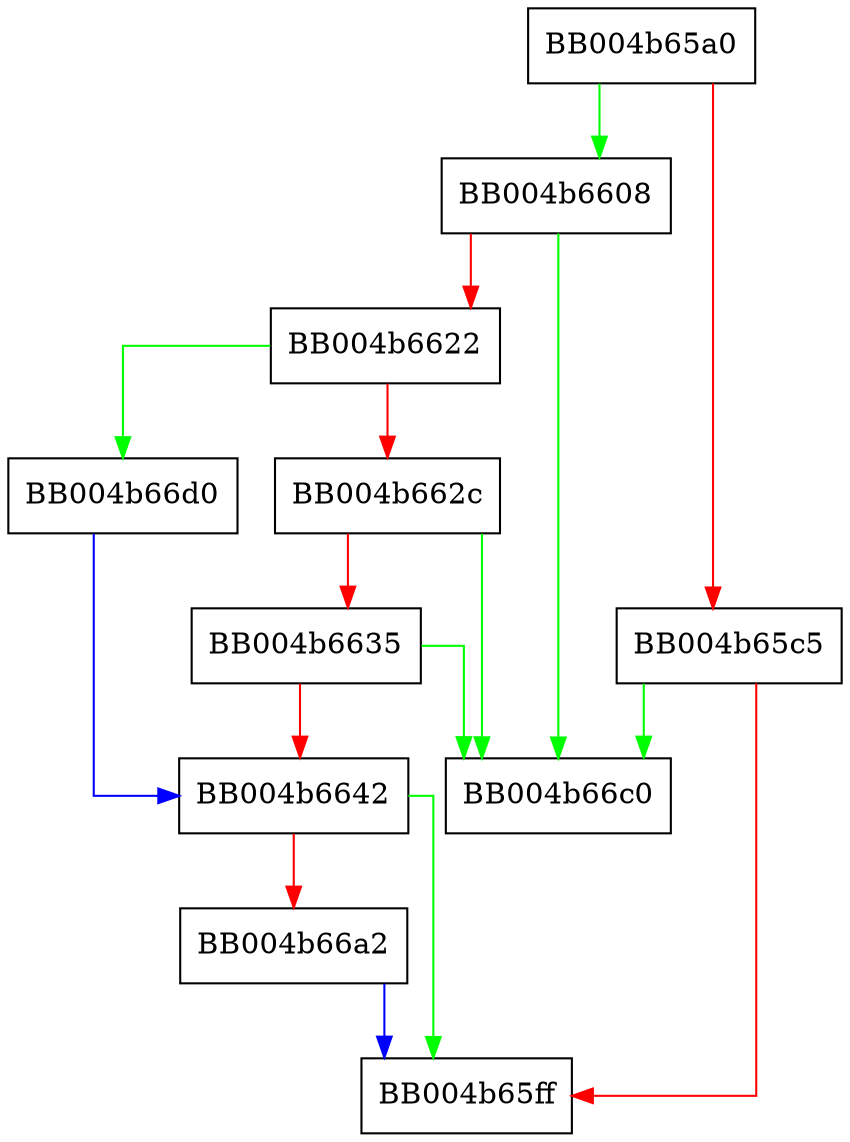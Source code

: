 digraph ossl_quic_port_create_outgoing {
  node [shape="box"];
  graph [splines=ortho];
  BB004b65a0 -> BB004b6608 [color="green"];
  BB004b65a0 -> BB004b65c5 [color="red"];
  BB004b65c5 -> BB004b66c0 [color="green"];
  BB004b65c5 -> BB004b65ff [color="red"];
  BB004b6608 -> BB004b66c0 [color="green"];
  BB004b6608 -> BB004b6622 [color="red"];
  BB004b6622 -> BB004b66d0 [color="green"];
  BB004b6622 -> BB004b662c [color="red"];
  BB004b662c -> BB004b66c0 [color="green"];
  BB004b662c -> BB004b6635 [color="red"];
  BB004b6635 -> BB004b66c0 [color="green"];
  BB004b6635 -> BB004b6642 [color="red"];
  BB004b6642 -> BB004b65ff [color="green"];
  BB004b6642 -> BB004b66a2 [color="red"];
  BB004b66a2 -> BB004b65ff [color="blue"];
  BB004b66d0 -> BB004b6642 [color="blue"];
}